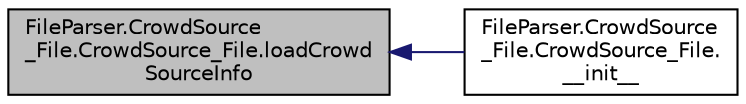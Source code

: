 digraph "FileParser.CrowdSource_File.CrowdSource_File.loadCrowdSourceInfo"
{
  edge [fontname="Helvetica",fontsize="10",labelfontname="Helvetica",labelfontsize="10"];
  node [fontname="Helvetica",fontsize="10",shape=record];
  rankdir="LR";
  Node1 [label="FileParser.CrowdSource\l_File.CrowdSource_File.loadCrowd\lSourceInfo",height=0.2,width=0.4,color="black", fillcolor="grey75", style="filled", fontcolor="black"];
  Node1 -> Node2 [dir="back",color="midnightblue",fontsize="10",style="solid",fontname="Helvetica"];
  Node2 [label="FileParser.CrowdSource\l_File.CrowdSource_File.\l__init__",height=0.2,width=0.4,color="black", fillcolor="white", style="filled",URL="$class_file_parser_1_1_crowd_source___file_1_1_crowd_source___file.html#ad283aec191366415d15f0f4bfbbe8f6b"];
}

